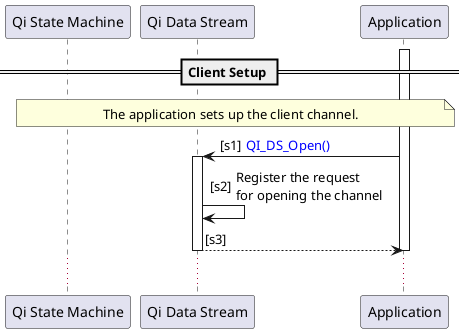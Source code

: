 @startuml
participant "Qi State Machine" as SM
participant "Qi Data Stream" as DS
participant "Application" as APP

== Client Setup ==
autonumber "[s0]"
note across
The application sets up the client channel.
endnote
activate APP
APP -> DS : <font color=blue>QI_DS_Open()
activate DS
DS -> DS : Register the request \nfor opening the channel
DS --> APP
deactivate DS
deactivate APP

...

@enduml